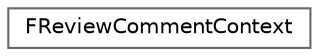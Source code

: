 digraph "Graphical Class Hierarchy"
{
 // INTERACTIVE_SVG=YES
 // LATEX_PDF_SIZE
  bgcolor="transparent";
  edge [fontname=Helvetica,fontsize=10,labelfontname=Helvetica,labelfontsize=10];
  node [fontname=Helvetica,fontsize=10,shape=box,height=0.2,width=0.4];
  rankdir="LR";
  Node0 [id="Node000000",label="FReviewCommentContext",height=0.2,width=0.4,color="grey40", fillcolor="white", style="filled",URL="$d4/dda/structFReviewCommentContext.html",tooltip=" "];
}
